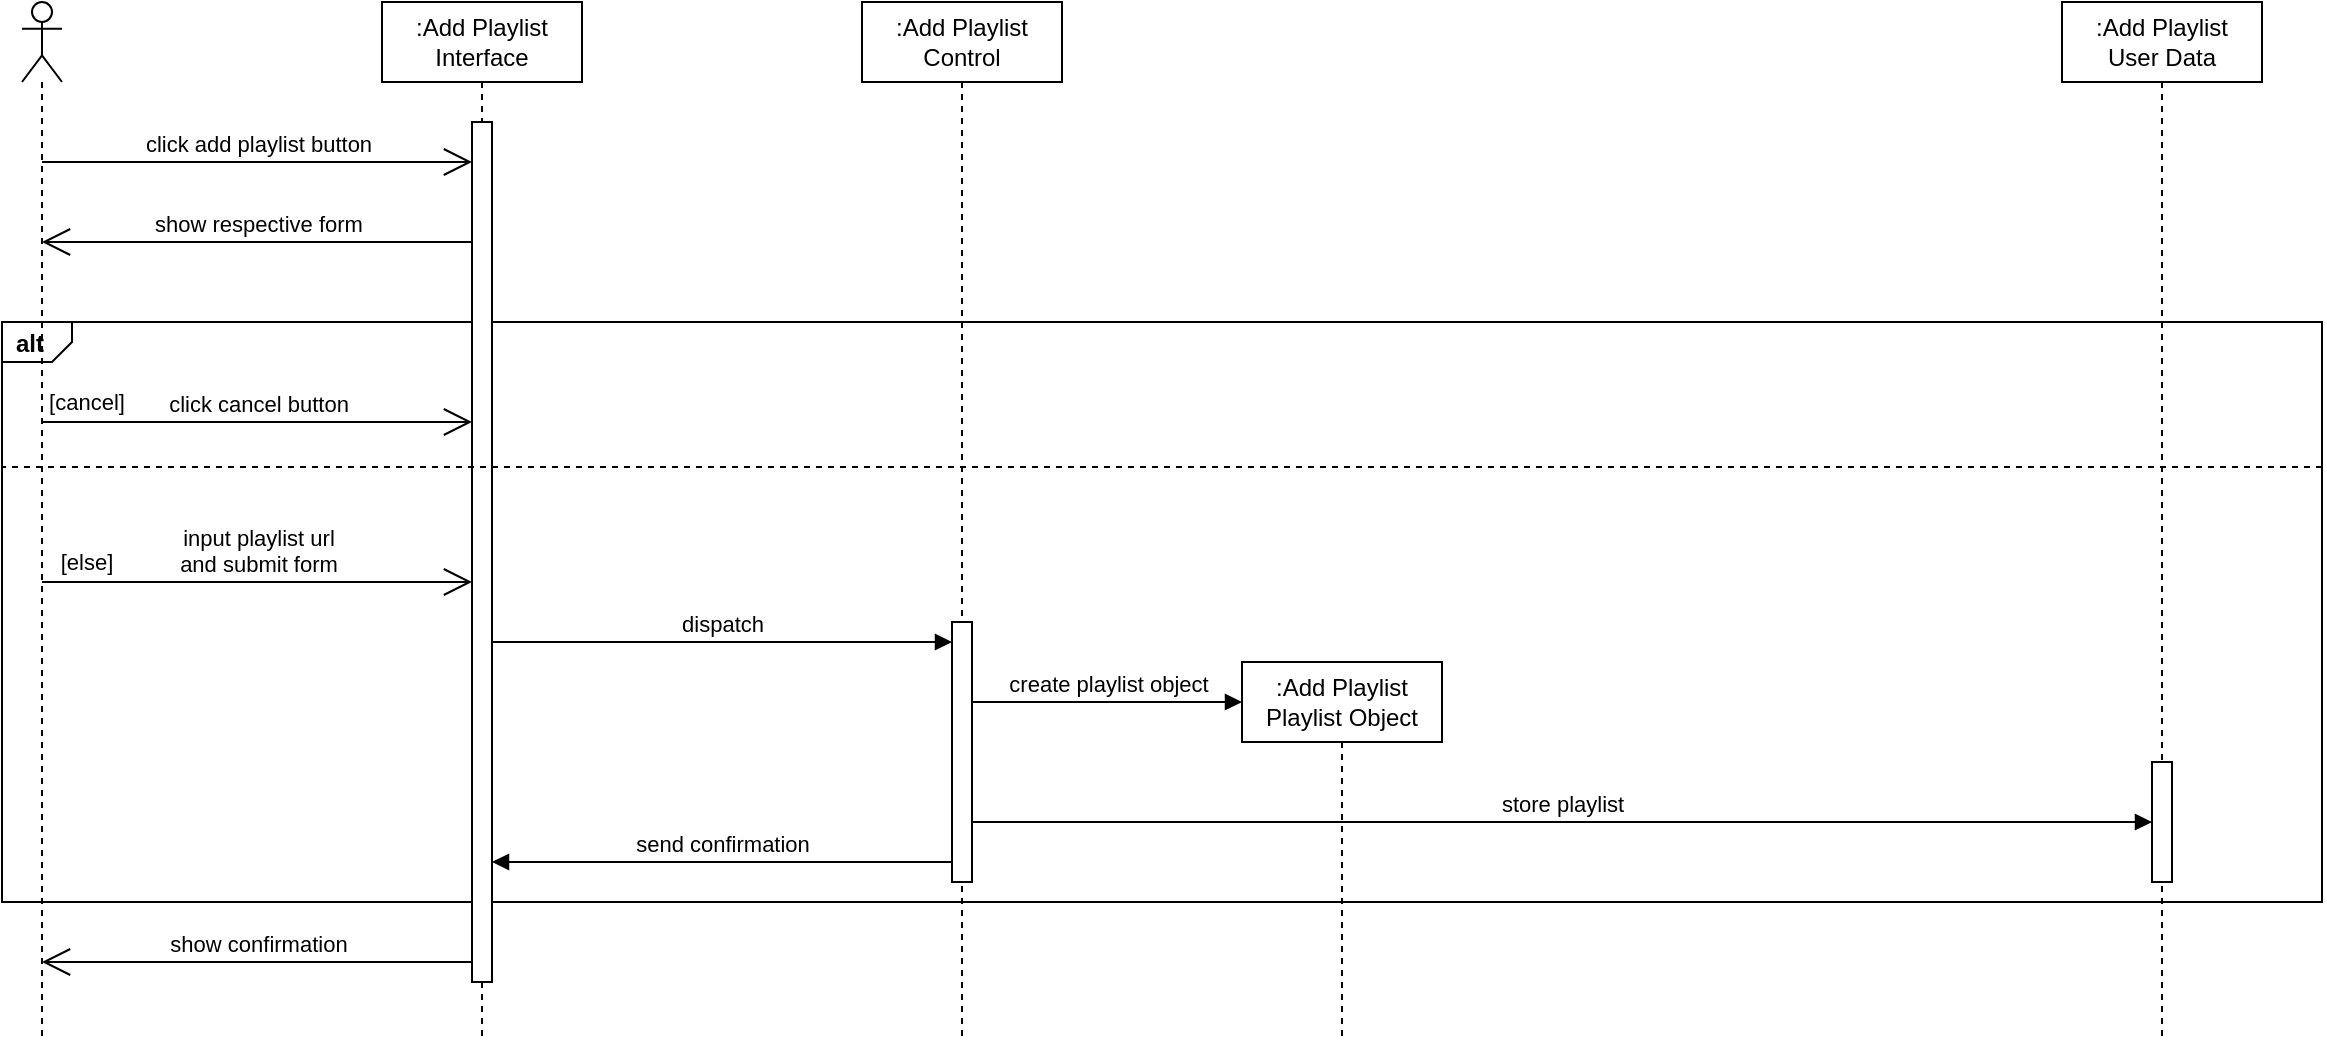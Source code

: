 <mxfile version="21.3.5" type="device">
  <diagram name="Page-1" id="p8OQtnjDbmW6VjvcBKMb">
    <mxGraphModel dx="1434" dy="723" grid="1" gridSize="10" guides="1" tooltips="1" connect="1" arrows="1" fold="1" page="1" pageScale="1" pageWidth="850" pageHeight="1100" math="0" shadow="0">
      <root>
        <mxCell id="0" />
        <mxCell id="1" parent="0" />
        <mxCell id="Xl24A92PPWxfgRX4aBuu-5" value="alt" style="strokeColor=inherit;fillColor=inherit;gradientColor=inherit;html=1;shape=mxgraph.sysml.package;labelX=35;fontStyle=1;align=left;verticalAlign=top;spacingLeft=5;spacingTop=-3;" parent="1" vertex="1">
          <mxGeometry x="40" y="160" width="1160" height="290" as="geometry" />
        </mxCell>
        <mxCell id="jsgpZaHXFG1tdK8lM522-1" value="" style="shape=umlLifeline;perimeter=lifelinePerimeter;whiteSpace=wrap;html=1;container=1;dropTarget=0;collapsible=0;recursiveResize=0;outlineConnect=0;portConstraint=eastwest;newEdgeStyle={&quot;edgeStyle&quot;:&quot;elbowEdgeStyle&quot;,&quot;elbow&quot;:&quot;vertical&quot;,&quot;curved&quot;:0,&quot;rounded&quot;:0};participant=umlActor;" parent="1" vertex="1">
          <mxGeometry x="50" width="20" height="520" as="geometry" />
        </mxCell>
        <mxCell id="jsgpZaHXFG1tdK8lM522-2" value="&lt;div&gt;:Add Playlist&lt;/div&gt;&lt;div&gt;Interface&lt;/div&gt;" style="shape=umlLifeline;perimeter=lifelinePerimeter;whiteSpace=wrap;html=1;container=1;dropTarget=0;collapsible=0;recursiveResize=0;outlineConnect=0;portConstraint=eastwest;newEdgeStyle={&quot;edgeStyle&quot;:&quot;elbowEdgeStyle&quot;,&quot;elbow&quot;:&quot;vertical&quot;,&quot;curved&quot;:0,&quot;rounded&quot;:0};" parent="1" vertex="1">
          <mxGeometry x="230" width="100" height="520" as="geometry" />
        </mxCell>
        <mxCell id="jsgpZaHXFG1tdK8lM522-5" value="" style="html=1;points=[];perimeter=orthogonalPerimeter;outlineConnect=0;targetShapes=umlLifeline;portConstraint=eastwest;newEdgeStyle={&quot;edgeStyle&quot;:&quot;elbowEdgeStyle&quot;,&quot;elbow&quot;:&quot;vertical&quot;,&quot;curved&quot;:0,&quot;rounded&quot;:0};" parent="jsgpZaHXFG1tdK8lM522-2" vertex="1">
          <mxGeometry x="45" y="60" width="10" height="430" as="geometry" />
        </mxCell>
        <mxCell id="jsgpZaHXFG1tdK8lM522-3" value="&lt;div&gt;:Add Playlist&lt;/div&gt;&lt;div&gt;Control&lt;br&gt;&lt;/div&gt;" style="shape=umlLifeline;perimeter=lifelinePerimeter;whiteSpace=wrap;html=1;container=1;dropTarget=0;collapsible=0;recursiveResize=0;outlineConnect=0;portConstraint=eastwest;newEdgeStyle={&quot;edgeStyle&quot;:&quot;elbowEdgeStyle&quot;,&quot;elbow&quot;:&quot;vertical&quot;,&quot;curved&quot;:0,&quot;rounded&quot;:0};" parent="1" vertex="1">
          <mxGeometry x="470" width="100" height="520" as="geometry" />
        </mxCell>
        <mxCell id="jsgpZaHXFG1tdK8lM522-6" value="" style="html=1;points=[];perimeter=orthogonalPerimeter;outlineConnect=0;targetShapes=umlLifeline;portConstraint=eastwest;newEdgeStyle={&quot;edgeStyle&quot;:&quot;elbowEdgeStyle&quot;,&quot;elbow&quot;:&quot;vertical&quot;,&quot;curved&quot;:0,&quot;rounded&quot;:0};" parent="jsgpZaHXFG1tdK8lM522-3" vertex="1">
          <mxGeometry x="45" y="310" width="10" height="130" as="geometry" />
        </mxCell>
        <mxCell id="jsgpZaHXFG1tdK8lM522-4" value="&lt;div&gt;:Add Playlist&lt;/div&gt;&lt;div&gt;User Data&lt;/div&gt;" style="shape=umlLifeline;perimeter=lifelinePerimeter;whiteSpace=wrap;html=1;container=1;dropTarget=0;collapsible=0;recursiveResize=0;outlineConnect=0;portConstraint=eastwest;newEdgeStyle={&quot;edgeStyle&quot;:&quot;elbowEdgeStyle&quot;,&quot;elbow&quot;:&quot;vertical&quot;,&quot;curved&quot;:0,&quot;rounded&quot;:0};" parent="1" vertex="1">
          <mxGeometry x="1070" width="100" height="520" as="geometry" />
        </mxCell>
        <mxCell id="jsgpZaHXFG1tdK8lM522-7" value="" style="html=1;points=[];perimeter=orthogonalPerimeter;outlineConnect=0;targetShapes=umlLifeline;portConstraint=eastwest;newEdgeStyle={&quot;edgeStyle&quot;:&quot;elbowEdgeStyle&quot;,&quot;elbow&quot;:&quot;vertical&quot;,&quot;curved&quot;:0,&quot;rounded&quot;:0};" parent="jsgpZaHXFG1tdK8lM522-4" vertex="1">
          <mxGeometry x="45" y="380" width="10" height="60" as="geometry" />
        </mxCell>
        <mxCell id="jsgpZaHXFG1tdK8lM522-8" value="&lt;div&gt;click add playlist button&lt;/div&gt;" style="html=1;verticalAlign=bottom;endArrow=open;endSize=12;elbow=vertical;edgeStyle=elbowEdgeStyle;curved=0;rounded=0;" parent="1" source="jsgpZaHXFG1tdK8lM522-1" target="jsgpZaHXFG1tdK8lM522-5" edge="1">
          <mxGeometry width="80" relative="1" as="geometry">
            <mxPoint x="130" y="90" as="sourcePoint" />
            <mxPoint x="210" y="90" as="targetPoint" />
            <Array as="points">
              <mxPoint x="170" y="80" />
            </Array>
          </mxGeometry>
        </mxCell>
        <mxCell id="jsgpZaHXFG1tdK8lM522-9" value="show respective form" style="html=1;verticalAlign=bottom;endArrow=open;endSize=12;elbow=vertical;edgeStyle=elbowEdgeStyle;curved=0;rounded=0;" parent="1" source="jsgpZaHXFG1tdK8lM522-5" target="jsgpZaHXFG1tdK8lM522-1" edge="1">
          <mxGeometry width="80" relative="1" as="geometry">
            <mxPoint x="340" y="110" as="sourcePoint" />
            <mxPoint x="420" y="110" as="targetPoint" />
            <Array as="points">
              <mxPoint x="173" y="120" />
            </Array>
          </mxGeometry>
        </mxCell>
        <mxCell id="jsgpZaHXFG1tdK8lM522-10" value="&lt;div&gt;input playlist url&lt;/div&gt;&lt;div&gt;and submit form&lt;br&gt;&lt;/div&gt;" style="html=1;verticalAlign=bottom;endArrow=open;endSize=12;elbow=vertical;edgeStyle=elbowEdgeStyle;curved=0;rounded=0;" parent="1" source="jsgpZaHXFG1tdK8lM522-1" target="jsgpZaHXFG1tdK8lM522-5" edge="1">
          <mxGeometry width="80" relative="1" as="geometry">
            <mxPoint x="130" y="170" as="sourcePoint" />
            <mxPoint x="210" y="170" as="targetPoint" />
            <Array as="points">
              <mxPoint x="190" y="290" />
              <mxPoint x="173" y="180" />
            </Array>
          </mxGeometry>
        </mxCell>
        <mxCell id="Xl24A92PPWxfgRX4aBuu-15" value="[else]" style="edgeLabel;html=1;align=center;verticalAlign=middle;resizable=0;points=[];" parent="jsgpZaHXFG1tdK8lM522-10" vertex="1" connectable="0">
          <mxGeometry x="-0.689" y="1" relative="1" as="geometry">
            <mxPoint x="-12" y="-9" as="offset" />
          </mxGeometry>
        </mxCell>
        <mxCell id="jsgpZaHXFG1tdK8lM522-11" value="dispatch" style="html=1;verticalAlign=bottom;endArrow=block;edgeStyle=elbowEdgeStyle;elbow=vertical;curved=0;rounded=0;" parent="1" source="jsgpZaHXFG1tdK8lM522-5" target="jsgpZaHXFG1tdK8lM522-6" edge="1">
          <mxGeometry width="80" relative="1" as="geometry">
            <mxPoint x="350" y="210" as="sourcePoint" />
            <mxPoint x="430" y="210" as="targetPoint" />
            <Array as="points">
              <mxPoint x="360" y="320" />
              <mxPoint x="460" y="260" />
              <mxPoint x="400" y="200" />
            </Array>
          </mxGeometry>
        </mxCell>
        <mxCell id="jsgpZaHXFG1tdK8lM522-13" value="store playlist" style="html=1;verticalAlign=bottom;endArrow=block;edgeStyle=elbowEdgeStyle;elbow=vertical;curved=0;rounded=0;" parent="1" source="jsgpZaHXFG1tdK8lM522-6" target="jsgpZaHXFG1tdK8lM522-7" edge="1">
          <mxGeometry width="80" relative="1" as="geometry">
            <mxPoint x="620" y="240" as="sourcePoint" />
            <mxPoint x="700" y="240" as="targetPoint" />
            <Array as="points">
              <mxPoint x="820" y="410" />
              <mxPoint x="820" y="390" />
              <mxPoint x="820" y="340" />
              <mxPoint x="1010" y="240" />
              <mxPoint x="640" y="220" />
            </Array>
          </mxGeometry>
        </mxCell>
        <mxCell id="Xl24A92PPWxfgRX4aBuu-9" value="" style="strokeColor=inherit;fillColor=inherit;gradientColor=inherit;endArrow=none;html=1;edgeStyle=none;dashed=1;rounded=0;entryX=0;entryY=0.25;entryDx=0;entryDy=0;entryPerimeter=0;exitX=1;exitY=0.25;exitDx=0;exitDy=0;exitPerimeter=0;" parent="1" source="Xl24A92PPWxfgRX4aBuu-5" target="Xl24A92PPWxfgRX4aBuu-5" edge="1">
          <mxGeometry relative="1" as="geometry">
            <mxPoint x="100" y="590" as="targetPoint" />
            <mxPoint x="300" y="590" as="sourcePoint" />
          </mxGeometry>
        </mxCell>
        <mxCell id="Xl24A92PPWxfgRX4aBuu-18" value="click cancel button" style="html=1;verticalAlign=bottom;endArrow=open;endSize=12;elbow=vertical;edgeStyle=elbowEdgeStyle;curved=0;rounded=0;" parent="1" source="jsgpZaHXFG1tdK8lM522-1" target="jsgpZaHXFG1tdK8lM522-5" edge="1">
          <mxGeometry width="80" relative="1" as="geometry">
            <mxPoint x="60" y="210" as="sourcePoint" />
            <mxPoint x="275" y="210" as="targetPoint" />
            <Array as="points">
              <mxPoint x="190" y="210" />
              <mxPoint x="173" y="100" />
            </Array>
          </mxGeometry>
        </mxCell>
        <mxCell id="Xl24A92PPWxfgRX4aBuu-19" value="[cancel]" style="edgeLabel;html=1;align=center;verticalAlign=middle;resizable=0;points=[];" parent="Xl24A92PPWxfgRX4aBuu-18" vertex="1" connectable="0">
          <mxGeometry x="-0.689" y="1" relative="1" as="geometry">
            <mxPoint x="-12" y="-9" as="offset" />
          </mxGeometry>
        </mxCell>
        <mxCell id="Xl24A92PPWxfgRX4aBuu-20" value="create playlist object" style="html=1;verticalAlign=bottom;endArrow=block;edgeStyle=elbowEdgeStyle;elbow=vertical;curved=0;rounded=0;" parent="1" source="jsgpZaHXFG1tdK8lM522-6" edge="1">
          <mxGeometry width="80" relative="1" as="geometry">
            <mxPoint x="530" y="350" as="sourcePoint" />
            <mxPoint x="660" y="350" as="targetPoint" />
          </mxGeometry>
        </mxCell>
        <mxCell id="Xl24A92PPWxfgRX4aBuu-21" value="&lt;div&gt;:Add Playlist&lt;/div&gt;&lt;div&gt;Playlist Object&lt;br&gt;&lt;/div&gt;" style="shape=umlLifeline;perimeter=lifelinePerimeter;whiteSpace=wrap;html=1;container=1;dropTarget=0;collapsible=0;recursiveResize=0;outlineConnect=0;portConstraint=eastwest;newEdgeStyle={&quot;edgeStyle&quot;:&quot;elbowEdgeStyle&quot;,&quot;elbow&quot;:&quot;vertical&quot;,&quot;curved&quot;:0,&quot;rounded&quot;:0};" parent="1" vertex="1">
          <mxGeometry x="660" y="330" width="100" height="190" as="geometry" />
        </mxCell>
        <mxCell id="Xl24A92PPWxfgRX4aBuu-22" value="send confirmation" style="html=1;verticalAlign=bottom;endArrow=block;edgeStyle=elbowEdgeStyle;elbow=vertical;curved=0;rounded=0;" parent="1" source="jsgpZaHXFG1tdK8lM522-6" target="jsgpZaHXFG1tdK8lM522-5" edge="1">
          <mxGeometry width="80" relative="1" as="geometry">
            <mxPoint x="450" y="430" as="sourcePoint" />
            <mxPoint x="370" y="430" as="targetPoint" />
            <Array as="points">
              <mxPoint x="410" y="430" />
            </Array>
          </mxGeometry>
        </mxCell>
        <mxCell id="Xl24A92PPWxfgRX4aBuu-24" value="show confirmation" style="html=1;verticalAlign=bottom;endArrow=open;endSize=12;elbow=vertical;edgeStyle=elbowEdgeStyle;curved=0;rounded=0;" parent="1" source="jsgpZaHXFG1tdK8lM522-5" target="jsgpZaHXFG1tdK8lM522-1" edge="1">
          <mxGeometry width="80" relative="1" as="geometry">
            <mxPoint x="275" y="460" as="sourcePoint" />
            <mxPoint x="60" y="460" as="targetPoint" />
            <Array as="points">
              <mxPoint x="170" y="480" />
            </Array>
          </mxGeometry>
        </mxCell>
      </root>
    </mxGraphModel>
  </diagram>
</mxfile>
